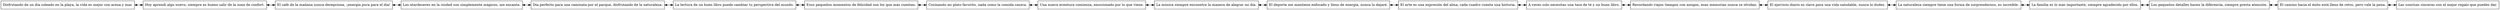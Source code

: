 digraph Usuarios{
node[shape = "box"];
rankdir=LR
"Nodo Disfrutando de un día soleado en la playa, la vida es mejor con arena y mar."[label = "Disfrutando de un día soleado en la playa, la vida es mejor con arena y mar."];
"Nodo Disfrutando de un día soleado en la playa, la vida es mejor con arena y mar."->"Nodo Hoy aprendí algo nuevo, siempre es bueno salir de la zona de confort."[dir=both];
"Nodo Hoy aprendí algo nuevo, siempre es bueno salir de la zona de confort."[label = "Hoy aprendí algo nuevo, siempre es bueno salir de la zona de confort."];
"Nodo Hoy aprendí algo nuevo, siempre es bueno salir de la zona de confort."->"Nodo El café de la mañana nunca decepciona, ¡energía pura para el día!"[dir=both];
"Nodo El café de la mañana nunca decepciona, ¡energía pura para el día!"[label = "El café de la mañana nunca decepciona, ¡energía pura para el día!"];
"Nodo El café de la mañana nunca decepciona, ¡energía pura para el día!"->"Nodo Los atardeceres en la ciudad son simplemente mágicos, me encanta."[dir=both];
"Nodo Los atardeceres en la ciudad son simplemente mágicos, me encanta."[label = "Los atardeceres en la ciudad son simplemente mágicos, me encanta."];
"Nodo Los atardeceres en la ciudad son simplemente mágicos, me encanta."->"Nodo Día perfecto para una caminata por el parque, disfrutando de la naturaleza."[dir=both];
"Nodo Día perfecto para una caminata por el parque, disfrutando de la naturaleza."[label = "Día perfecto para una caminata por el parque, disfrutando de la naturaleza."];
"Nodo Día perfecto para una caminata por el parque, disfrutando de la naturaleza."->"Nodo La lectura de un buen libro puede cambiar tu perspectiva del mundo."[dir=both];
"Nodo La lectura de un buen libro puede cambiar tu perspectiva del mundo."[label = "La lectura de un buen libro puede cambiar tu perspectiva del mundo."];
"Nodo La lectura de un buen libro puede cambiar tu perspectiva del mundo."->"Nodo Esos pequeños momentos de felicidad son los que más cuentan."[dir=both];
"Nodo Esos pequeños momentos de felicidad son los que más cuentan."[label = "Esos pequeños momentos de felicidad son los que más cuentan."];
"Nodo Esos pequeños momentos de felicidad son los que más cuentan."->"Nodo Cocinando mi plato favorito, nada como la comida casera."[dir=both];
"Nodo Cocinando mi plato favorito, nada como la comida casera."[label = "Cocinando mi plato favorito, nada como la comida casera."];
"Nodo Cocinando mi plato favorito, nada como la comida casera."->"Nodo Una nueva aventura comienza, emocionado por lo que viene."[dir=both];
"Nodo Una nueva aventura comienza, emocionado por lo que viene."[label = "Una nueva aventura comienza, emocionado por lo que viene."];
"Nodo Una nueva aventura comienza, emocionado por lo que viene."->"Nodo La música siempre encuentra la manera de alegrar mi día."[dir=both];
"Nodo La música siempre encuentra la manera de alegrar mi día."[label = "La música siempre encuentra la manera de alegrar mi día."];
"Nodo La música siempre encuentra la manera de alegrar mi día."->"Nodo El deporte me mantiene enfocado y lleno de energía, nunca lo dejaré."[dir=both];
"Nodo El deporte me mantiene enfocado y lleno de energía, nunca lo dejaré."[label = "El deporte me mantiene enfocado y lleno de energía, nunca lo dejaré."];
"Nodo El deporte me mantiene enfocado y lleno de energía, nunca lo dejaré."->"Nodo El arte es una expresión del alma, cada cuadro cuenta una historia."[dir=both];
"Nodo El arte es una expresión del alma, cada cuadro cuenta una historia."[label = "El arte es una expresión del alma, cada cuadro cuenta una historia."];
"Nodo El arte es una expresión del alma, cada cuadro cuenta una historia."->"Nodo A veces solo necesitas una taza de té y un buen libro."[dir=both];
"Nodo A veces solo necesitas una taza de té y un buen libro."[label = "A veces solo necesitas una taza de té y un buen libro."];
"Nodo A veces solo necesitas una taza de té y un buen libro."->"Nodo Recordando viejos tiempos con amigos, esas memorias nunca se olvidan."[dir=both];
"Nodo Recordando viejos tiempos con amigos, esas memorias nunca se olvidan."[label = "Recordando viejos tiempos con amigos, esas memorias nunca se olvidan."];
"Nodo Recordando viejos tiempos con amigos, esas memorias nunca se olvidan."->"Nodo El ejercicio diario es clave para una vida saludable, nunca lo dudes."[dir=both];
"Nodo El ejercicio diario es clave para una vida saludable, nunca lo dudes."[label = "El ejercicio diario es clave para una vida saludable, nunca lo dudes."];
"Nodo El ejercicio diario es clave para una vida saludable, nunca lo dudes."->"Nodo La naturaleza siempre tiene una forma de sorprendernos, es increíble."[dir=both];
"Nodo La naturaleza siempre tiene una forma de sorprendernos, es increíble."[label = "La naturaleza siempre tiene una forma de sorprendernos, es increíble."];
"Nodo La naturaleza siempre tiene una forma de sorprendernos, es increíble."->"Nodo La familia es lo más importante, siempre agradecido por ellos."[dir=both];
"Nodo La familia es lo más importante, siempre agradecido por ellos."[label = "La familia es lo más importante, siempre agradecido por ellos."];
"Nodo La familia es lo más importante, siempre agradecido por ellos."->"Nodo Los pequeños detalles hacen la diferencia, siempre presta atención."[dir=both];
"Nodo Los pequeños detalles hacen la diferencia, siempre presta atención."[label = "Los pequeños detalles hacen la diferencia, siempre presta atención."];
"Nodo Los pequeños detalles hacen la diferencia, siempre presta atención."->"Nodo El camino hacia el éxito está lleno de retos, pero vale la pena."[dir=both];
"Nodo El camino hacia el éxito está lleno de retos, pero vale la pena."[label = "El camino hacia el éxito está lleno de retos, pero vale la pena."];
"Nodo El camino hacia el éxito está lleno de retos, pero vale la pena."->"Nodo Las sonrisas sinceras son el mejor regalo que puedes dar."[dir=both];
"Nodo Las sonrisas sinceras son el mejor regalo que puedes dar."[label = "Las sonrisas sinceras son el mejor regalo que puedes dar."];
"Nodo Las sonrisas sinceras son el mejor regalo que puedes dar."}
